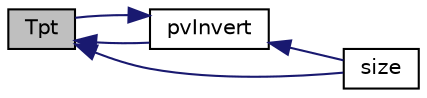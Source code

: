 digraph "Tpt"
{
  bgcolor="transparent";
  edge [fontname="Helvetica",fontsize="10",labelfontname="Helvetica",labelfontsize="10"];
  node [fontname="Helvetica",fontsize="10",shape=record];
  rankdir="LR";
  Node782 [label="Tpt",height=0.2,width=0.4,color="black", fillcolor="grey75", style="filled", fontcolor="black"];
  Node782 -> Node783 [dir="back",color="midnightblue",fontsize="10",style="solid",fontname="Helvetica"];
  Node783 [label="pvInvert",height=0.2,width=0.4,color="black",URL="$a31177.html#abde00f1c0fa5d83ad5e142a6896bba93",tooltip="Invert the vapour pressure relationship to retrieve the boiling. "];
  Node783 -> Node784 [dir="back",color="midnightblue",fontsize="10",style="solid",fontname="Helvetica"];
  Node784 [label="size",height=0.2,width=0.4,color="black",URL="$a31177.html#a9facbf0a118d395c89884e45a5ca4e4b",tooltip="Return the number of liquids in the mixture. "];
  Node783 -> Node782 [dir="back",color="midnightblue",fontsize="10",style="solid",fontname="Helvetica"];
  Node782 -> Node784 [dir="back",color="midnightblue",fontsize="10",style="solid",fontname="Helvetica"];
}
